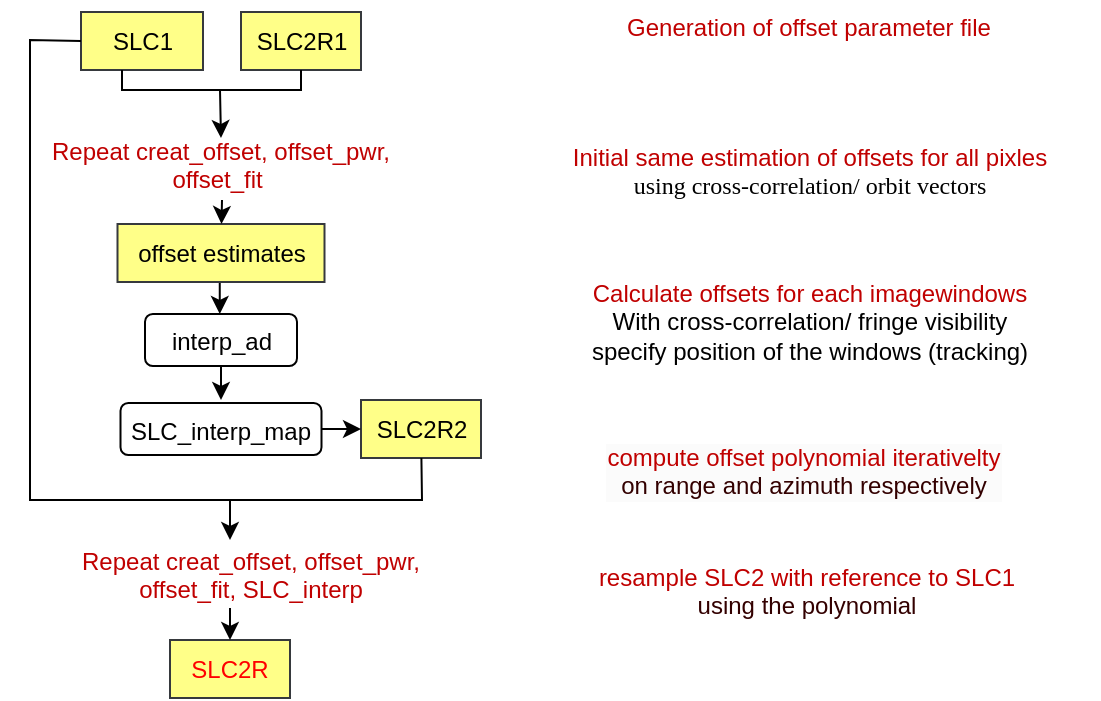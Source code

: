 <mxfile version="24.2.1" type="github">
  <diagram name="第 1 页" id="0ljpZZRD9Gl2g7qRysFF">
    <mxGraphModel dx="893" dy="490" grid="1" gridSize="10" guides="1" tooltips="1" connect="1" arrows="1" fold="1" page="1" pageScale="1" pageWidth="827" pageHeight="1169" math="0" shadow="0">
      <root>
        <mxCell id="0" />
        <mxCell id="1" parent="0" />
        <mxCell id="MiezRQv3SZ3bYIA5USY3-1" value="&lt;p style=&quot;language:en-CH;margin-top:0pt;margin-bottom:0pt;margin-left:0in;&lt;br/&gt;text-align:left;direction:ltr;unicode-bidi:embed;mso-line-break-override:none;&lt;br/&gt;word-break:normal;punctuation-wrap:hanging&quot;&gt;&lt;span style=&quot;color: rgb(192, 0, 0); font-weight: normal; font-style: normal; vertical-align: baseline;&quot;&gt;&lt;font style=&quot;font-size: 12px;&quot;&gt;Generation of offset parameter file&lt;/font&gt;&lt;/span&gt;&lt;/p&gt;" style="text;whiteSpace=wrap;html=1;align=center;" vertex="1" parent="1">
          <mxGeometry x="379" y="630" width="221" height="30" as="geometry" />
        </mxCell>
        <mxCell id="MiezRQv3SZ3bYIA5USY3-2" value="&lt;p style=&quot;margin-top: 0pt; margin-bottom: 0pt; margin-left: 0in; direction: ltr; unicode-bidi: embed; word-break: normal;&quot;&gt;&lt;font face=&quot;Helvetica&quot; style=&quot;font-size: 12px;&quot;&gt;&lt;font color=&quot;#c00000&quot;&gt;Initial same estimation of offsets for all pixles&lt;/font&gt;&lt;br&gt;&lt;/font&gt;&lt;/p&gt;&lt;p style=&quot;margin-top: 0pt; margin-bottom: 0pt; margin-left: 0in; direction: ltr; unicode-bidi: embed; word-break: normal;&quot;&gt;&lt;span style=&quot;color: black;&quot;&gt;&lt;font face=&quot;V_lDkOHhxB9C8dfyVclu&quot; style=&quot;font-size: 12px;&quot;&gt;using cross-correlation/ orbit vectors &lt;/font&gt;&lt;/span&gt;&lt;/p&gt;" style="text;whiteSpace=wrap;html=1;align=center;" vertex="1" parent="1">
          <mxGeometry x="344.5" y="695" width="290" height="40" as="geometry" />
        </mxCell>
        <mxCell id="MiezRQv3SZ3bYIA5USY3-3" value="&lt;p style=&quot;margin-top: 0pt; margin-bottom: 0pt; margin-left: 0in; direction: ltr; unicode-bidi: embed; word-break: normal;&quot;&gt;&lt;span style=&quot;color: rgb(192, 0, 0);&quot;&gt;&lt;font style=&quot;font-size: 12px;&quot;&gt;Calculate offsets for each imagewindows &lt;/font&gt;&lt;/span&gt;&lt;/p&gt;&lt;p style=&quot;margin-top: 0pt; margin-bottom: 0pt; margin-left: 0in; direction: ltr; unicode-bidi: embed; word-break: normal;&quot;&gt;&lt;span style=&quot;color: black;&quot;&gt;&lt;font style=&quot;font-size: 12px;&quot;&gt;With cross-correlation/ fringe visibility&lt;/font&gt;&lt;/span&gt;&lt;/p&gt;&lt;p style=&quot;margin-top: 0pt; margin-bottom: 0pt; margin-left: 0in; direction: ltr; unicode-bidi: embed; word-break: normal;&quot;&gt;&lt;font face=&quot;Helvetica&quot; style=&quot;font-size: 12px;&quot;&gt;&lt;span style=&quot;color: black;&quot;&gt;specify position of the &lt;/span&gt;windows (tracking)&lt;/font&gt;&lt;/p&gt;" style="text;whiteSpace=wrap;html=1;align=center;" vertex="1" parent="1">
          <mxGeometry x="344.5" y="762.5" width="290" height="60" as="geometry" />
        </mxCell>
        <mxCell id="MiezRQv3SZ3bYIA5USY3-4" value="&lt;p style=&quot;forced-color-adjust: none; font-family: Helvetica; font-size: 12px; font-style: normal; font-variant-ligatures: normal; font-variant-caps: normal; font-weight: 400; letter-spacing: normal; orphans: 2; text-indent: 0px; text-transform: none; widows: 2; word-spacing: 0px; -webkit-text-stroke-width: 0px; white-space: normal; background-color: rgb(251, 251, 251); text-decoration-thickness: initial; text-decoration-style: initial; text-decoration-color: initial; margin-top: 0pt; margin-bottom: 0pt; margin-left: 0in; direction: ltr; unicode-bidi: embed; word-break: normal;&quot;&gt;&lt;font color=&quot;#c00000&quot;&gt;compute offset polynomial iterativelty &lt;/font&gt;&lt;font color=&quot;#330000&quot;&gt;on range and azimuth respectively&lt;/font&gt;&lt;/p&gt;" style="text;whiteSpace=wrap;html=1;align=center;" vertex="1" parent="1">
          <mxGeometry x="387" y="845" width="200" height="40" as="geometry" />
        </mxCell>
        <mxCell id="MiezRQv3SZ3bYIA5USY3-5" value="&lt;div style=&quot;text-align: center;&quot;&gt;&lt;font color=&quot;#c00000&quot;&gt;resample SLC2 with reference to SLC1 &lt;/font&gt;&lt;font color=&quot;#330000&quot;&gt;using the polynomial&lt;/font&gt;&lt;/div&gt;" style="text;whiteSpace=wrap;html=1;" vertex="1" parent="1">
          <mxGeometry x="369.5" y="905" width="235" height="40" as="geometry" />
        </mxCell>
        <mxCell id="MiezRQv3SZ3bYIA5USY3-6" value="SLC1" style="rounded=0;whiteSpace=wrap;html=1;fillColor=#ffff88;strokeColor=#36393d;" vertex="1" parent="1">
          <mxGeometry x="125.5" y="636" width="61" height="29" as="geometry" />
        </mxCell>
        <mxCell id="MiezRQv3SZ3bYIA5USY3-7" value="SLC2R1" style="rounded=0;whiteSpace=wrap;html=1;fillColor=#ffff88;strokeColor=#36393d;" vertex="1" parent="1">
          <mxGeometry x="205.5" y="636" width="60" height="29" as="geometry" />
        </mxCell>
        <mxCell id="MiezRQv3SZ3bYIA5USY3-8" value="" style="endArrow=classic;html=1;rounded=0;entryX=0.5;entryY=0;entryDx=0;entryDy=0;" edge="1" parent="1">
          <mxGeometry width="50" height="50" relative="1" as="geometry">
            <mxPoint x="146" y="665" as="sourcePoint" />
            <mxPoint x="195.5" y="699" as="targetPoint" />
            <Array as="points">
              <mxPoint x="146" y="675" />
              <mxPoint x="195" y="675" />
            </Array>
          </mxGeometry>
        </mxCell>
        <mxCell id="MiezRQv3SZ3bYIA5USY3-9" value="" style="endArrow=none;html=1;rounded=0;exitX=0.5;exitY=1;exitDx=0;exitDy=0;endFill=0;" edge="1" parent="1" source="MiezRQv3SZ3bYIA5USY3-7">
          <mxGeometry width="50" height="50" relative="1" as="geometry">
            <mxPoint x="266" y="636" as="sourcePoint" />
            <mxPoint x="195" y="675" as="targetPoint" />
            <Array as="points">
              <mxPoint x="235.5" y="675" />
              <mxPoint x="195" y="675" />
            </Array>
          </mxGeometry>
        </mxCell>
        <mxCell id="MiezRQv3SZ3bYIA5USY3-10" value="&lt;p style=&quot;language:en-CH;margin-top:0pt;margin-bottom:0pt;margin-left:0in;&lt;br/&gt;text-align:left;direction:ltr;unicode-bidi:embed;mso-line-break-override:none;&lt;br/&gt;word-break:normal;punctuation-wrap:hanging&quot;&gt;&lt;font color=&quot;#c00000&quot;&gt;Repeat creat_offset, offset_pwr, offset_fit&amp;nbsp;&lt;/font&gt;&lt;/p&gt;" style="text;whiteSpace=wrap;html=1;align=center;" vertex="1" parent="1">
          <mxGeometry x="85" y="692" width="221" height="30" as="geometry" />
        </mxCell>
        <mxCell id="MiezRQv3SZ3bYIA5USY3-11" value="&lt;font style=&quot;font-size: 12px;&quot;&gt;interp_ad&lt;/font&gt;" style="rounded=1;whiteSpace=wrap;html=1;fontSize=14;" vertex="1" parent="1">
          <mxGeometry x="157.5" y="787" width="76" height="26" as="geometry" />
        </mxCell>
        <mxCell id="MiezRQv3SZ3bYIA5USY3-12" value="" style="endArrow=classic;html=1;rounded=0;exitX=0.5;exitY=1;exitDx=0;exitDy=0;entryX=0.5;entryY=0;entryDx=0;entryDy=0;" edge="1" parent="1" source="MiezRQv3SZ3bYIA5USY3-11">
          <mxGeometry width="50" height="50" relative="1" as="geometry">
            <mxPoint x="281" y="712" as="sourcePoint" />
            <mxPoint x="195.5" y="830" as="targetPoint" />
          </mxGeometry>
        </mxCell>
        <mxCell id="MiezRQv3SZ3bYIA5USY3-13" value="offset estimates" style="rounded=0;whiteSpace=wrap;html=1;fillColor=#ffff88;strokeColor=#36393d;" vertex="1" parent="1">
          <mxGeometry x="143.75" y="742" width="103.5" height="29" as="geometry" />
        </mxCell>
        <mxCell id="MiezRQv3SZ3bYIA5USY3-14" value="" style="endArrow=classic;html=1;rounded=0;exitX=0.494;exitY=1.016;exitDx=0;exitDy=0;exitPerimeter=0;entryX=0.492;entryY=0;entryDx=0;entryDy=0;entryPerimeter=0;" edge="1" parent="1" source="MiezRQv3SZ3bYIA5USY3-13" target="MiezRQv3SZ3bYIA5USY3-11">
          <mxGeometry width="50" height="50" relative="1" as="geometry">
            <mxPoint x="206" y="814" as="sourcePoint" />
            <mxPoint x="256" y="764" as="targetPoint" />
          </mxGeometry>
        </mxCell>
        <mxCell id="MiezRQv3SZ3bYIA5USY3-15" value="&lt;font style=&quot;font-size: 12px;&quot;&gt;SLC_interp_map&lt;/font&gt;" style="rounded=1;whiteSpace=wrap;html=1;fontSize=14;" vertex="1" parent="1">
          <mxGeometry x="145.25" y="831.5" width="100.5" height="26" as="geometry" />
        </mxCell>
        <mxCell id="MiezRQv3SZ3bYIA5USY3-16" value="SLC2R2" style="rounded=0;whiteSpace=wrap;html=1;fillColor=#ffff88;strokeColor=#36393d;" vertex="1" parent="1">
          <mxGeometry x="265.5" y="830" width="60" height="29" as="geometry" />
        </mxCell>
        <mxCell id="MiezRQv3SZ3bYIA5USY3-17" value="" style="endArrow=classic;html=1;rounded=0;exitX=1;exitY=0.5;exitDx=0;exitDy=0;entryX=0;entryY=0.5;entryDx=0;entryDy=0;" edge="1" parent="1" source="MiezRQv3SZ3bYIA5USY3-15" target="MiezRQv3SZ3bYIA5USY3-16">
          <mxGeometry width="50" height="50" relative="1" as="geometry">
            <mxPoint x="206" y="823" as="sourcePoint" />
            <mxPoint x="264" y="843" as="targetPoint" />
          </mxGeometry>
        </mxCell>
        <mxCell id="MiezRQv3SZ3bYIA5USY3-18" value="" style="endArrow=none;html=1;rounded=0;exitX=0;exitY=0.5;exitDx=0;exitDy=0;endFill=0;" edge="1" parent="1" source="MiezRQv3SZ3bYIA5USY3-6">
          <mxGeometry width="50" height="50" relative="1" as="geometry">
            <mxPoint x="125.5" y="696.5" as="sourcePoint" />
            <mxPoint x="200" y="880" as="targetPoint" />
            <Array as="points">
              <mxPoint x="100" y="650" />
              <mxPoint x="100" y="670" />
              <mxPoint x="100" y="700" />
              <mxPoint x="100" y="750" />
              <mxPoint x="100" y="800" />
              <mxPoint x="100" y="880" />
            </Array>
          </mxGeometry>
        </mxCell>
        <mxCell id="MiezRQv3SZ3bYIA5USY3-19" value="" style="endArrow=classic;html=1;rounded=0;" edge="1" parent="1" source="MiezRQv3SZ3bYIA5USY3-16">
          <mxGeometry width="50" height="50" relative="1" as="geometry">
            <mxPoint x="250" y="960" as="sourcePoint" />
            <mxPoint x="200" y="900" as="targetPoint" />
            <Array as="points">
              <mxPoint x="296" y="880" />
              <mxPoint x="200" y="880" />
            </Array>
          </mxGeometry>
        </mxCell>
        <mxCell id="MiezRQv3SZ3bYIA5USY3-20" value="" style="endArrow=classic;html=1;rounded=0;entryX=0.5;entryY=0;entryDx=0;entryDy=0;" edge="1" parent="1">
          <mxGeometry width="50" height="50" relative="1" as="geometry">
            <mxPoint x="196" y="730" as="sourcePoint" />
            <mxPoint x="195.75" y="742" as="targetPoint" />
          </mxGeometry>
        </mxCell>
        <mxCell id="MiezRQv3SZ3bYIA5USY3-21" value="&lt;p style=&quot;language:en-CH;margin-top:0pt;margin-bottom:0pt;margin-left:0in;&lt;br/&gt;text-align:left;direction:ltr;unicode-bidi:embed;mso-line-break-override:none;&lt;br/&gt;word-break:normal;punctuation-wrap:hanging&quot;&gt;&lt;font color=&quot;#c00000&quot;&gt;Repeat creat_offset, offset_pwr, offset_fit, SLC_interp&lt;/font&gt;&lt;/p&gt;" style="text;whiteSpace=wrap;html=1;align=center;" vertex="1" parent="1">
          <mxGeometry x="100" y="897" width="221" height="30" as="geometry" />
        </mxCell>
        <mxCell id="MiezRQv3SZ3bYIA5USY3-22" value="&lt;font color=&quot;#ff0000&quot;&gt;SLC2R&lt;/font&gt;" style="rounded=0;whiteSpace=wrap;html=1;fillColor=#ffff88;strokeColor=#36393d;" vertex="1" parent="1">
          <mxGeometry x="170" y="950" width="60" height="29" as="geometry" />
        </mxCell>
        <mxCell id="MiezRQv3SZ3bYIA5USY3-23" value="" style="endArrow=classic;html=1;rounded=0;" edge="1" parent="1" target="MiezRQv3SZ3bYIA5USY3-22">
          <mxGeometry width="50" height="50" relative="1" as="geometry">
            <mxPoint x="200" y="934" as="sourcePoint" />
            <mxPoint x="160" y="720" as="targetPoint" />
          </mxGeometry>
        </mxCell>
      </root>
    </mxGraphModel>
  </diagram>
</mxfile>
